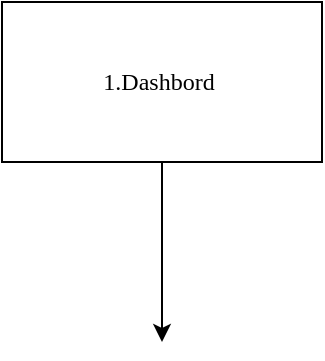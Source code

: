 <mxfile>
    <diagram id="Du-ULjT9kFRAmqpEAsSb" name="Page-1">
        <mxGraphModel dx="794" dy="392" grid="1" gridSize="10" guides="1" tooltips="1" connect="1" arrows="1" fold="1" page="1" pageScale="1" pageWidth="850" pageHeight="1100" math="0" shadow="0">
            <root>
                <mxCell id="0"/>
                <mxCell id="1" parent="0"/>
                <mxCell id="3" style="edgeStyle=none;html=1;fontFamily=Verdana;" edge="1" parent="1" source="2">
                    <mxGeometry relative="1" as="geometry">
                        <mxPoint x="240" y="290" as="targetPoint"/>
                    </mxGeometry>
                </mxCell>
                <mxCell id="2" value="1.Dashbord&amp;nbsp;" style="whiteSpace=wrap;html=1;fontFamily=Verdana;" vertex="1" parent="1">
                    <mxGeometry x="160" y="120" width="160" height="80" as="geometry"/>
                </mxCell>
            </root>
        </mxGraphModel>
    </diagram>
</mxfile>